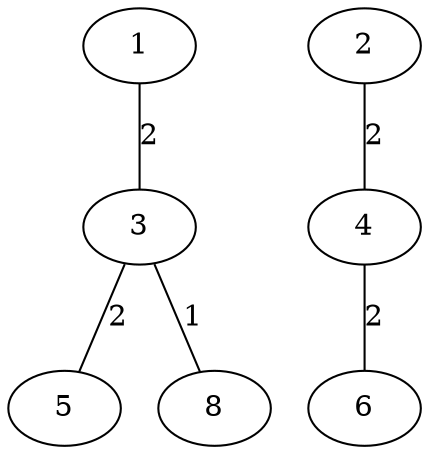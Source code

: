 graph G {
1 -- 3 [label="2"];
2 -- 4 [label="2"];
3 -- 5 [label="2"];
3 -- 8 [label="1"];
4 -- 6 [label="2"];
}
